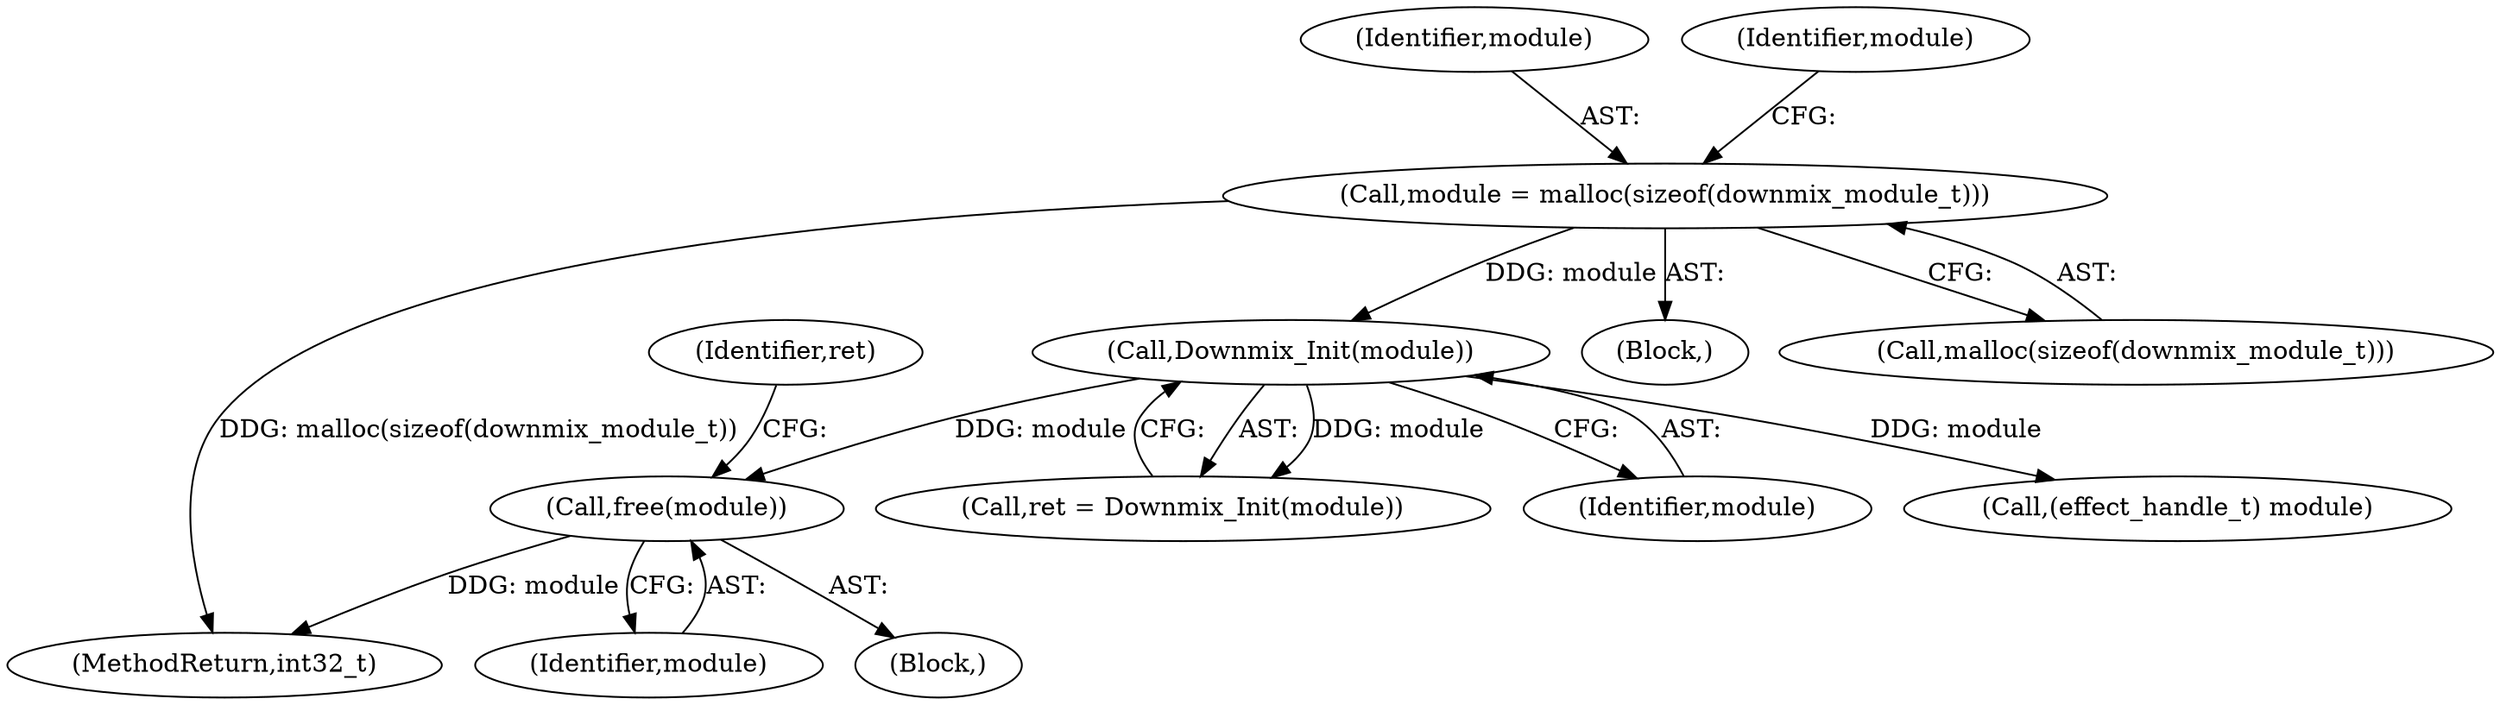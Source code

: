 digraph "0_Android_aeea52da00d210587fb3ed895de3d5f2e0264c88@API" {
"1000241" [label="(Call,free(module))"];
"1000232" [label="(Call,Downmix_Init(module))"];
"1000212" [label="(Call,module = malloc(sizeof(downmix_module_t)))"];
"1000238" [label="(Block,)"];
"1000213" [label="(Identifier,module)"];
"1000242" [label="(Identifier,module)"];
"1000232" [label="(Call,Downmix_Init(module))"];
"1000219" [label="(Identifier,module)"];
"1000230" [label="(Call,ret = Downmix_Init(module))"];
"1000212" [label="(Call,module = malloc(sizeof(downmix_module_t)))"];
"1000258" [label="(MethodReturn,int32_t)"];
"1000105" [label="(Block,)"];
"1000214" [label="(Call,malloc(sizeof(downmix_module_t)))"];
"1000244" [label="(Identifier,ret)"];
"1000241" [label="(Call,free(module))"];
"1000233" [label="(Identifier,module)"];
"1000248" [label="(Call,(effect_handle_t) module)"];
"1000241" -> "1000238"  [label="AST: "];
"1000241" -> "1000242"  [label="CFG: "];
"1000242" -> "1000241"  [label="AST: "];
"1000244" -> "1000241"  [label="CFG: "];
"1000241" -> "1000258"  [label="DDG: module"];
"1000232" -> "1000241"  [label="DDG: module"];
"1000232" -> "1000230"  [label="AST: "];
"1000232" -> "1000233"  [label="CFG: "];
"1000233" -> "1000232"  [label="AST: "];
"1000230" -> "1000232"  [label="CFG: "];
"1000232" -> "1000230"  [label="DDG: module"];
"1000212" -> "1000232"  [label="DDG: module"];
"1000232" -> "1000248"  [label="DDG: module"];
"1000212" -> "1000105"  [label="AST: "];
"1000212" -> "1000214"  [label="CFG: "];
"1000213" -> "1000212"  [label="AST: "];
"1000214" -> "1000212"  [label="AST: "];
"1000219" -> "1000212"  [label="CFG: "];
"1000212" -> "1000258"  [label="DDG: malloc(sizeof(downmix_module_t))"];
}
